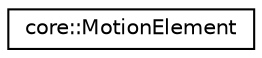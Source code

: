 digraph "Graphical Class Hierarchy"
{
  edge [fontname="Helvetica",fontsize="10",labelfontname="Helvetica",labelfontsize="10"];
  node [fontname="Helvetica",fontsize="10",shape=record];
  rankdir="LR";
  Node1 [label="core::MotionElement",height=0.2,width=0.4,color="black", fillcolor="white", style="filled",URL="$classcore_1_1_motion_element.html"];
}
